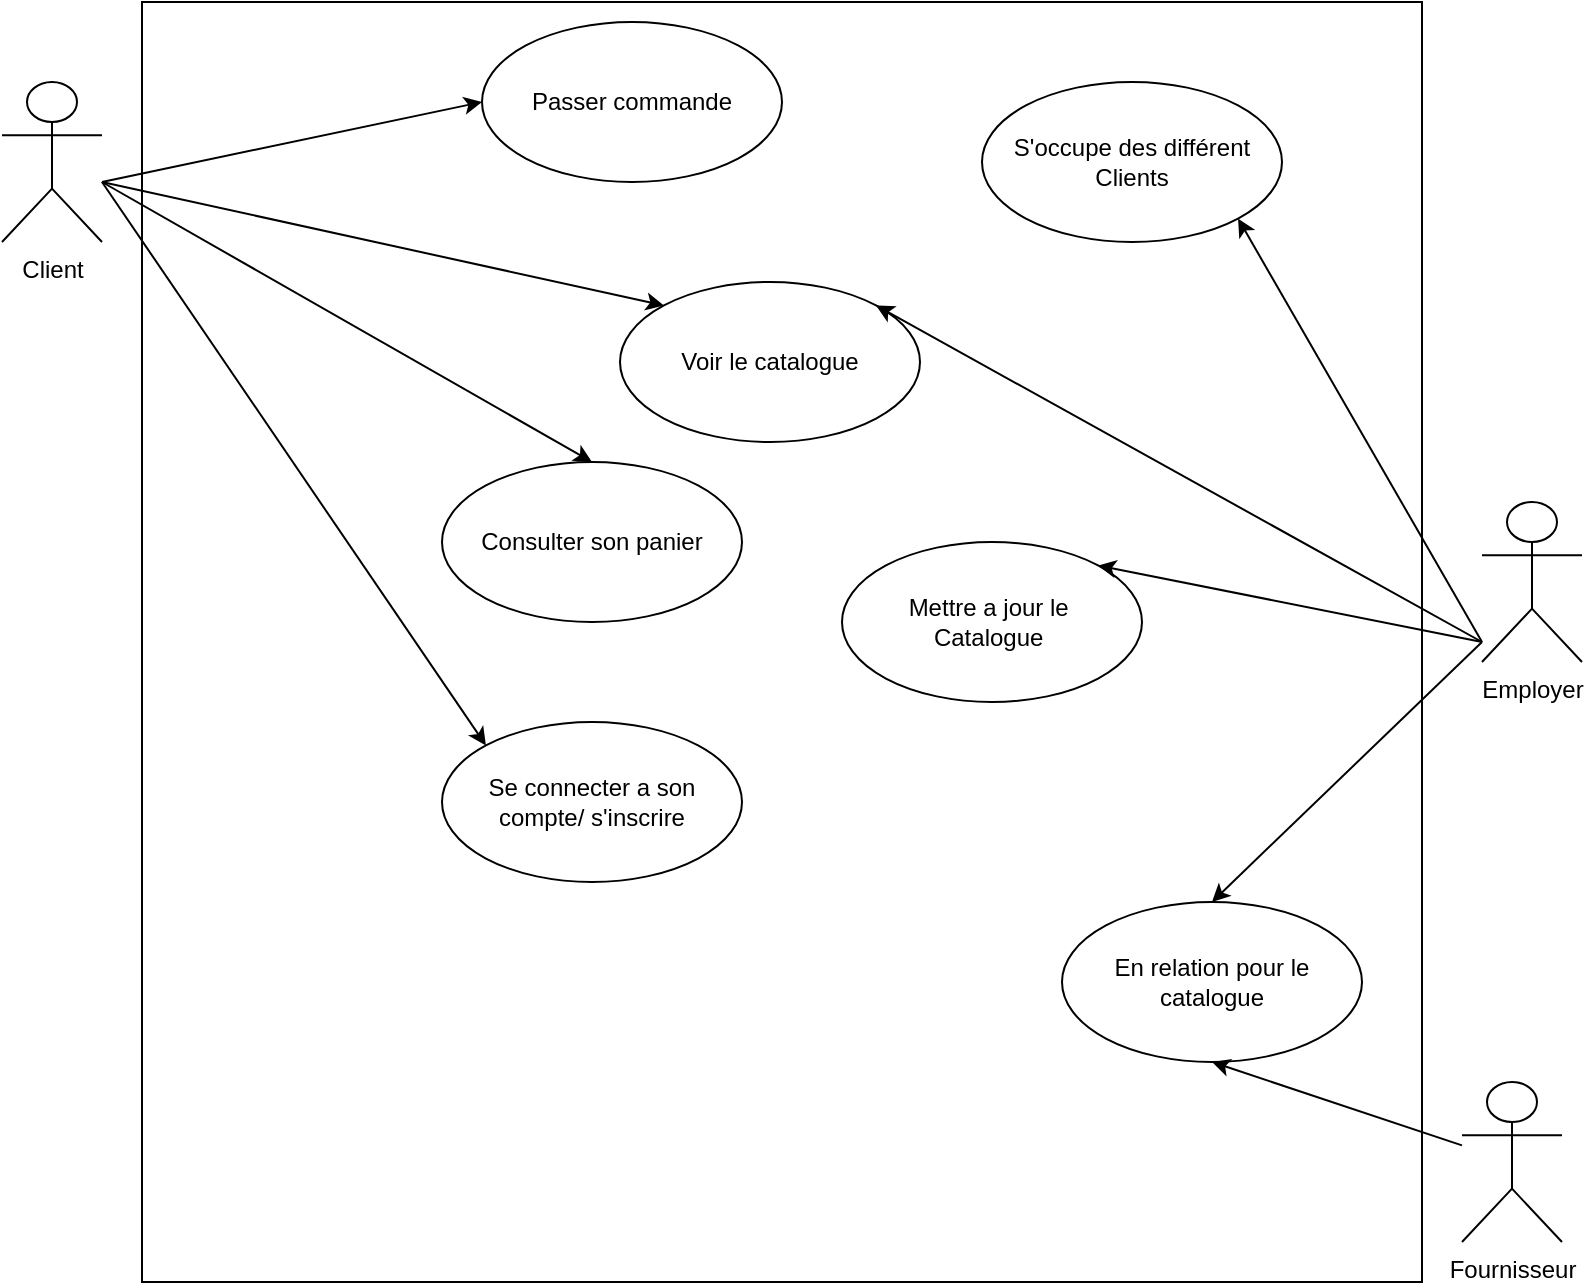 <mxfile version="21.0.8" type="device" pages="2"><diagram name="diagrammeCasUtilisation" id="7YL-2INxRYrqN-UzRQrR"><mxGraphModel dx="1364" dy="807" grid="1" gridSize="10" guides="1" tooltips="1" connect="1" arrows="1" fold="1" page="1" pageScale="1" pageWidth="827" pageHeight="1169" math="0" shadow="0"><root><mxCell id="0"/><mxCell id="1" parent="0"/><mxCell id="HLQZG6jeQHOVHEbx75u4-1" value="Client&lt;br&gt;" style="shape=umlActor;verticalLabelPosition=bottom;verticalAlign=top;html=1;outlineConnect=0;" vertex="1" parent="1"><mxGeometry x="30" y="70" width="50" height="80" as="geometry"/></mxCell><mxCell id="HLQZG6jeQHOVHEbx75u4-2" value="Employer&lt;br&gt;" style="shape=umlActor;verticalLabelPosition=bottom;verticalAlign=top;html=1;outlineConnect=0;" vertex="1" parent="1"><mxGeometry x="770" y="280" width="50" height="80" as="geometry"/></mxCell><mxCell id="HLQZG6jeQHOVHEbx75u4-3" value="" style="whiteSpace=wrap;html=1;aspect=fixed;" vertex="1" parent="1"><mxGeometry x="100" y="30" width="640" height="640" as="geometry"/></mxCell><mxCell id="HLQZG6jeQHOVHEbx75u4-4" value="Mettre a jour le&amp;nbsp;&lt;br&gt;Catalogue&amp;nbsp;" style="ellipse;whiteSpace=wrap;html=1;" vertex="1" parent="1"><mxGeometry x="450" y="300" width="150" height="80" as="geometry"/></mxCell><mxCell id="HLQZG6jeQHOVHEbx75u4-5" value="" style="endArrow=classic;html=1;rounded=0;entryX=1;entryY=0;entryDx=0;entryDy=0;" edge="1" parent="1" target="HLQZG6jeQHOVHEbx75u4-4"><mxGeometry width="50" height="50" relative="1" as="geometry"><mxPoint x="770" y="350" as="sourcePoint"/><mxPoint x="440" y="380" as="targetPoint"/></mxGeometry></mxCell><mxCell id="HLQZG6jeQHOVHEbx75u4-7" value="S'occupe des différent Clients" style="ellipse;whiteSpace=wrap;html=1;" vertex="1" parent="1"><mxGeometry x="520" y="70" width="150" height="80" as="geometry"/></mxCell><mxCell id="HLQZG6jeQHOVHEbx75u4-8" value="" style="endArrow=classic;html=1;rounded=0;entryX=1;entryY=1;entryDx=0;entryDy=0;" edge="1" parent="1" target="HLQZG6jeQHOVHEbx75u4-7"><mxGeometry width="50" height="50" relative="1" as="geometry"><mxPoint x="770" y="350" as="sourcePoint"/><mxPoint x="440" y="380" as="targetPoint"/></mxGeometry></mxCell><mxCell id="HLQZG6jeQHOVHEbx75u4-10" value="Voir le catalogue" style="ellipse;whiteSpace=wrap;html=1;" vertex="1" parent="1"><mxGeometry x="339" y="170" width="150" height="80" as="geometry"/></mxCell><mxCell id="HLQZG6jeQHOVHEbx75u4-11" value="" style="endArrow=classic;html=1;rounded=0;entryX=0;entryY=0;entryDx=0;entryDy=0;" edge="1" parent="1" target="HLQZG6jeQHOVHEbx75u4-10"><mxGeometry width="50" height="50" relative="1" as="geometry"><mxPoint x="80" y="120" as="sourcePoint"/><mxPoint x="440" y="390" as="targetPoint"/></mxGeometry></mxCell><mxCell id="HLQZG6jeQHOVHEbx75u4-12" value="" style="endArrow=classic;html=1;rounded=0;entryX=1;entryY=0;entryDx=0;entryDy=0;" edge="1" parent="1" target="HLQZG6jeQHOVHEbx75u4-10"><mxGeometry width="50" height="50" relative="1" as="geometry"><mxPoint x="770" y="350" as="sourcePoint"/><mxPoint x="440" y="390" as="targetPoint"/></mxGeometry></mxCell><mxCell id="HLQZG6jeQHOVHEbx75u4-13" value="Consulter son panier" style="ellipse;whiteSpace=wrap;html=1;" vertex="1" parent="1"><mxGeometry x="250" y="260" width="150" height="80" as="geometry"/></mxCell><mxCell id="HLQZG6jeQHOVHEbx75u4-14" value="" style="endArrow=classic;html=1;rounded=0;entryX=0.5;entryY=0;entryDx=0;entryDy=0;" edge="1" parent="1" target="HLQZG6jeQHOVHEbx75u4-13"><mxGeometry width="50" height="50" relative="1" as="geometry"><mxPoint x="80" y="120" as="sourcePoint"/><mxPoint x="440" y="270" as="targetPoint"/></mxGeometry></mxCell><mxCell id="HLQZG6jeQHOVHEbx75u4-15" value="Passer commande" style="ellipse;whiteSpace=wrap;html=1;" vertex="1" parent="1"><mxGeometry x="270" y="40" width="150" height="80" as="geometry"/></mxCell><mxCell id="HLQZG6jeQHOVHEbx75u4-16" value="" style="endArrow=classic;html=1;rounded=0;entryX=0;entryY=0.5;entryDx=0;entryDy=0;" edge="1" parent="1" target="HLQZG6jeQHOVHEbx75u4-15"><mxGeometry width="50" height="50" relative="1" as="geometry"><mxPoint x="80" y="120" as="sourcePoint"/><mxPoint x="440" y="270" as="targetPoint"/></mxGeometry></mxCell><mxCell id="HLQZG6jeQHOVHEbx75u4-17" value="Se connecter a son compte/ s'inscrire" style="ellipse;whiteSpace=wrap;html=1;" vertex="1" parent="1"><mxGeometry x="250" y="390" width="150" height="80" as="geometry"/></mxCell><mxCell id="HLQZG6jeQHOVHEbx75u4-18" value="" style="endArrow=classic;html=1;rounded=0;entryX=0;entryY=0;entryDx=0;entryDy=0;" edge="1" parent="1" target="HLQZG6jeQHOVHEbx75u4-17"><mxGeometry width="50" height="50" relative="1" as="geometry"><mxPoint x="80" y="120" as="sourcePoint"/><mxPoint x="440" y="260" as="targetPoint"/></mxGeometry></mxCell><mxCell id="HLQZG6jeQHOVHEbx75u4-21" value="Fournisseur" style="shape=umlActor;verticalLabelPosition=bottom;verticalAlign=top;html=1;outlineConnect=0;" vertex="1" parent="1"><mxGeometry x="760" y="570" width="50" height="80" as="geometry"/></mxCell><mxCell id="HLQZG6jeQHOVHEbx75u4-22" value="En relation pour le catalogue" style="ellipse;whiteSpace=wrap;html=1;" vertex="1" parent="1"><mxGeometry x="560" y="480" width="150" height="80" as="geometry"/></mxCell><mxCell id="HLQZG6jeQHOVHEbx75u4-23" value="" style="endArrow=classic;html=1;rounded=0;entryX=0.5;entryY=1;entryDx=0;entryDy=0;" edge="1" parent="1" source="HLQZG6jeQHOVHEbx75u4-21" target="HLQZG6jeQHOVHEbx75u4-22"><mxGeometry width="50" height="50" relative="1" as="geometry"><mxPoint x="390" y="560" as="sourcePoint"/><mxPoint x="440" y="510" as="targetPoint"/></mxGeometry></mxCell><mxCell id="HLQZG6jeQHOVHEbx75u4-24" value="" style="endArrow=classic;html=1;rounded=0;entryX=0.5;entryY=0;entryDx=0;entryDy=0;" edge="1" parent="1" target="HLQZG6jeQHOVHEbx75u4-22"><mxGeometry width="50" height="50" relative="1" as="geometry"><mxPoint x="770" y="350" as="sourcePoint"/><mxPoint x="440" y="510" as="targetPoint"/></mxGeometry></mxCell></root></mxGraphModel></diagram><diagram id="fQSaHoYNGmre6yYlFoZQ" name="diagrammeSequence"><mxGraphModel dx="1605" dy="949" grid="1" gridSize="10" guides="1" tooltips="1" connect="1" arrows="1" fold="1" page="1" pageScale="1" pageWidth="827" pageHeight="1169" math="0" shadow="0"><root><mxCell id="0"/><mxCell id="1" parent="0"/><mxCell id="Fxoytd9ydMWABuIGu68k-1" value="" style="endArrow=none;html=1;rounded=0;" edge="1" parent="1"><mxGeometry width="50" height="50" relative="1" as="geometry"><mxPoint x="120" y="880" as="sourcePoint"/><mxPoint x="120" y="120" as="targetPoint"/></mxGeometry></mxCell><mxCell id="Fxoytd9ydMWABuIGu68k-2" value="" style="endArrow=none;html=1;rounded=0;" edge="1" parent="1"><mxGeometry width="50" height="50" relative="1" as="geometry"><mxPoint x="720" y="880" as="sourcePoint"/><mxPoint x="720" y="120" as="targetPoint"/></mxGeometry></mxCell><mxCell id="Fxoytd9ydMWABuIGu68k-3" value="Client&lt;br&gt;" style="shape=umlActor;verticalLabelPosition=bottom;verticalAlign=top;html=1;outlineConnect=0;" vertex="1" parent="1"><mxGeometry x="100" y="30" width="40" height="70" as="geometry"/></mxCell><mxCell id="Fxoytd9ydMWABuIGu68k-5" value="Systeme" style="rounded=0;whiteSpace=wrap;html=1;" vertex="1" parent="1"><mxGeometry x="660" y="60" width="120" height="60" as="geometry"/></mxCell><mxCell id="Fxoytd9ydMWABuIGu68k-6" value="" style="endArrow=classic;html=1;rounded=0;" edge="1" parent="1"><mxGeometry width="50" height="50" relative="1" as="geometry"><mxPoint x="120" y="160" as="sourcePoint"/><mxPoint x="720" y="160" as="targetPoint"/></mxGeometry></mxCell><mxCell id="Fxoytd9ydMWABuIGu68k-8" value="1: Clique sur la catégorie choisis" style="edgeLabel;html=1;align=center;verticalAlign=middle;resizable=0;points=[];" vertex="1" connectable="0" parent="Fxoytd9ydMWABuIGu68k-6"><mxGeometry x="-0.133" y="-1" relative="1" as="geometry"><mxPoint y="-11" as="offset"/></mxGeometry></mxCell><mxCell id="Fxoytd9ydMWABuIGu68k-7" value="" style="endArrow=classic;html=1;rounded=0;" edge="1" parent="1"><mxGeometry width="50" height="50" relative="1" as="geometry"><mxPoint x="720" y="200" as="sourcePoint"/><mxPoint x="120" y="200" as="targetPoint"/></mxGeometry></mxCell><mxCell id="Fxoytd9ydMWABuIGu68k-9" value="2: Affiche en déroulant l'intégriter de la categorie" style="edgeLabel;html=1;align=center;verticalAlign=middle;resizable=0;points=[];" vertex="1" connectable="0" parent="Fxoytd9ydMWABuIGu68k-7"><mxGeometry x="0.267" y="-3" relative="1" as="geometry"><mxPoint x="50" y="-7" as="offset"/></mxGeometry></mxCell><mxCell id="Fxoytd9ydMWABuIGu68k-10" value="" style="endArrow=classic;html=1;rounded=0;" edge="1" parent="1"><mxGeometry width="50" height="50" relative="1" as="geometry"><mxPoint x="120" y="240" as="sourcePoint"/><mxPoint x="720" y="240" as="targetPoint"/></mxGeometry></mxCell><mxCell id="Fxoytd9ydMWABuIGu68k-11" value="3: Choisi sa sous categorie" style="edgeLabel;html=1;align=center;verticalAlign=middle;resizable=0;points=[];" vertex="1" connectable="0" parent="Fxoytd9ydMWABuIGu68k-10"><mxGeometry x="-0.117" y="4" relative="1" as="geometry"><mxPoint x="-5" y="-6" as="offset"/></mxGeometry></mxCell><mxCell id="Fxoytd9ydMWABuIGu68k-12" value="" style="endArrow=classic;html=1;rounded=0;" edge="1" parent="1"><mxGeometry width="50" height="50" relative="1" as="geometry"><mxPoint x="720" y="280" as="sourcePoint"/><mxPoint x="120" y="280" as="targetPoint"/></mxGeometry></mxCell><mxCell id="Fxoytd9ydMWABuIGu68k-14" value="4: Affiche le contenue de la sous categorie" style="edgeLabel;html=1;align=center;verticalAlign=middle;resizable=0;points=[];" vertex="1" connectable="0" parent="Fxoytd9ydMWABuIGu68k-12"><mxGeometry x="0.107" y="3" relative="1" as="geometry"><mxPoint x="-18" y="-13" as="offset"/></mxGeometry></mxCell><mxCell id="Fxoytd9ydMWABuIGu68k-15" value="" style="endArrow=classic;html=1;rounded=0;" edge="1" parent="1"><mxGeometry width="50" height="50" relative="1" as="geometry"><mxPoint x="120" y="320" as="sourcePoint"/><mxPoint x="720" y="320" as="targetPoint"/></mxGeometry></mxCell><mxCell id="Fxoytd9ydMWABuIGu68k-16" value="5a: Selectionne un article" style="edgeLabel;html=1;align=center;verticalAlign=middle;resizable=0;points=[];" vertex="1" connectable="0" parent="Fxoytd9ydMWABuIGu68k-15"><mxGeometry x="-0.117" y="4" relative="1" as="geometry"><mxPoint x="-5" y="-6" as="offset"/></mxGeometry></mxCell><mxCell id="Fxoytd9ydMWABuIGu68k-17" value="" style="endArrow=classic;html=1;rounded=0;" edge="1" parent="1"><mxGeometry width="50" height="50" relative="1" as="geometry"><mxPoint x="720" y="400" as="sourcePoint"/><mxPoint x="120" y="400" as="targetPoint"/></mxGeometry></mxCell><mxCell id="Fxoytd9ydMWABuIGu68k-18" value="6a: Affiche la fiche de détails de l'article" style="edgeLabel;html=1;align=center;verticalAlign=middle;resizable=0;points=[];" vertex="1" connectable="0" parent="Fxoytd9ydMWABuIGu68k-17"><mxGeometry x="0.107" y="3" relative="1" as="geometry"><mxPoint x="-18" y="-13" as="offset"/></mxGeometry></mxCell><mxCell id="Fxoytd9ydMWABuIGu68k-19" value="" style="endArrow=classic;html=1;rounded=0;" edge="1" parent="1"><mxGeometry width="50" height="50" relative="1" as="geometry"><mxPoint x="120" y="360" as="sourcePoint"/><mxPoint x="720" y="360" as="targetPoint"/></mxGeometry></mxCell><mxCell id="Fxoytd9ydMWABuIGu68k-20" value="5b: Clique sur l'ajout rapide au panier" style="edgeLabel;html=1;align=center;verticalAlign=middle;resizable=0;points=[];" vertex="1" connectable="0" parent="Fxoytd9ydMWABuIGu68k-19"><mxGeometry x="-0.117" y="4" relative="1" as="geometry"><mxPoint x="-5" y="-6" as="offset"/></mxGeometry></mxCell><mxCell id="Fxoytd9ydMWABuIGu68k-22" value="" style="endArrow=classic;html=1;rounded=0;" edge="1" parent="1"><mxGeometry width="50" height="50" relative="1" as="geometry"><mxPoint x="720" y="440" as="sourcePoint"/><mxPoint x="120" y="440" as="targetPoint"/></mxGeometry></mxCell><mxCell id="Fxoytd9ydMWABuIGu68k-23" value="6b: Affiche une petite pop-up&amp;nbsp; de validation" style="edgeLabel;html=1;align=center;verticalAlign=middle;resizable=0;points=[];" vertex="1" connectable="0" parent="Fxoytd9ydMWABuIGu68k-22"><mxGeometry x="0.107" y="3" relative="1" as="geometry"><mxPoint x="-18" y="-13" as="offset"/></mxGeometry></mxCell><mxCell id="Fxoytd9ydMWABuIGu68k-24" value="" style="endArrow=classic;html=1;rounded=0;" edge="1" parent="1"><mxGeometry width="50" height="50" relative="1" as="geometry"><mxPoint x="120" y="480" as="sourcePoint"/><mxPoint x="720" y="480" as="targetPoint"/></mxGeometry></mxCell><mxCell id="Fxoytd9ydMWABuIGu68k-25" value="7: Clique sur le panier&amp;nbsp;" style="edgeLabel;html=1;align=center;verticalAlign=middle;resizable=0;points=[];" vertex="1" connectable="0" parent="Fxoytd9ydMWABuIGu68k-24"><mxGeometry x="-0.117" y="4" relative="1" as="geometry"><mxPoint x="-5" y="-6" as="offset"/></mxGeometry></mxCell><mxCell id="EUd6gNKHl2vyJr3b9Pkg-2" value="" style="endArrow=classic;html=1;rounded=0;" edge="1" parent="1"><mxGeometry width="50" height="50" relative="1" as="geometry"><mxPoint x="720" y="520" as="sourcePoint"/><mxPoint x="120" y="520" as="targetPoint"/></mxGeometry></mxCell><mxCell id="EUd6gNKHl2vyJr3b9Pkg-3" value="8: Affiche la page du panier du client" style="edgeLabel;html=1;align=center;verticalAlign=middle;resizable=0;points=[];" vertex="1" connectable="0" parent="EUd6gNKHl2vyJr3b9Pkg-2"><mxGeometry x="0.107" y="3" relative="1" as="geometry"><mxPoint x="-18" y="-13" as="offset"/></mxGeometry></mxCell><mxCell id="EUd6gNKHl2vyJr3b9Pkg-4" value="" style="endArrow=classic;html=1;rounded=0;" edge="1" parent="1"><mxGeometry width="50" height="50" relative="1" as="geometry"><mxPoint x="120" y="560" as="sourcePoint"/><mxPoint x="720" y="560" as="targetPoint"/></mxGeometry></mxCell><mxCell id="EUd6gNKHl2vyJr3b9Pkg-5" value="9: clique sur le bouton valider commande" style="edgeLabel;html=1;align=center;verticalAlign=middle;resizable=0;points=[];" vertex="1" connectable="0" parent="EUd6gNKHl2vyJr3b9Pkg-4"><mxGeometry x="-0.117" y="4" relative="1" as="geometry"><mxPoint x="-5" y="-6" as="offset"/></mxGeometry></mxCell><mxCell id="EUd6gNKHl2vyJr3b9Pkg-6" value="" style="endArrow=classic;html=1;rounded=0;" edge="1" parent="1"><mxGeometry width="50" height="50" relative="1" as="geometry"><mxPoint x="720" y="600" as="sourcePoint"/><mxPoint x="120" y="600" as="targetPoint"/></mxGeometry></mxCell><mxCell id="EUd6gNKHl2vyJr3b9Pkg-7" value="10: Affiche la page de renseignement a remplir par le client" style="edgeLabel;html=1;align=center;verticalAlign=middle;resizable=0;points=[];" vertex="1" connectable="0" parent="EUd6gNKHl2vyJr3b9Pkg-6"><mxGeometry x="0.107" y="3" relative="1" as="geometry"><mxPoint x="-18" y="-13" as="offset"/></mxGeometry></mxCell><mxCell id="EUd6gNKHl2vyJr3b9Pkg-8" value="" style="endArrow=classic;html=1;rounded=0;" edge="1" parent="1"><mxGeometry width="50" height="50" relative="1" as="geometry"><mxPoint x="120" y="640" as="sourcePoint"/><mxPoint x="720" y="640" as="targetPoint"/></mxGeometry></mxCell><mxCell id="EUd6gNKHl2vyJr3b9Pkg-9" value="11: Remplis les information demander&amp;nbsp; et les valides" style="edgeLabel;html=1;align=center;verticalAlign=middle;resizable=0;points=[];" vertex="1" connectable="0" parent="EUd6gNKHl2vyJr3b9Pkg-8"><mxGeometry x="-0.117" y="4" relative="1" as="geometry"><mxPoint x="-5" y="-6" as="offset"/></mxGeometry></mxCell><mxCell id="EUd6gNKHl2vyJr3b9Pkg-10" value="" style="endArrow=classic;html=1;rounded=0;" edge="1" parent="1"><mxGeometry width="50" height="50" relative="1" as="geometry"><mxPoint x="720" y="720" as="sourcePoint"/><mxPoint x="120" y="720" as="targetPoint"/></mxGeometry></mxCell><mxCell id="EUd6gNKHl2vyJr3b9Pkg-11" value="12: Valide les infromation puis affiche la fenetre des moyen de payement" style="edgeLabel;html=1;align=center;verticalAlign=middle;resizable=0;points=[];" vertex="1" connectable="0" parent="EUd6gNKHl2vyJr3b9Pkg-10"><mxGeometry x="0.107" y="3" relative="1" as="geometry"><mxPoint x="-18" y="-13" as="offset"/></mxGeometry></mxCell><mxCell id="EUd6gNKHl2vyJr3b9Pkg-12" value="" style="endArrow=classic;html=1;rounded=0;" edge="1" parent="1"><mxGeometry width="50" height="50" relative="1" as="geometry"><mxPoint x="120" y="760" as="sourcePoint"/><mxPoint x="720" y="760" as="targetPoint"/></mxGeometry></mxCell><mxCell id="EUd6gNKHl2vyJr3b9Pkg-13" value="13: Remplis le moyen de payement et valide" style="edgeLabel;html=1;align=center;verticalAlign=middle;resizable=0;points=[];" vertex="1" connectable="0" parent="EUd6gNKHl2vyJr3b9Pkg-12"><mxGeometry x="-0.117" y="4" relative="1" as="geometry"><mxPoint x="-5" y="-6" as="offset"/></mxGeometry></mxCell><mxCell id="EUd6gNKHl2vyJr3b9Pkg-14" value="" style="endArrow=classic;html=1;rounded=0;" edge="1" parent="1"><mxGeometry width="50" height="50" relative="1" as="geometry"><mxPoint x="720" y="640" as="sourcePoint"/><mxPoint x="720" y="720" as="targetPoint"/><Array as="points"><mxPoint x="800" y="640"/><mxPoint x="800" y="720"/></Array></mxGeometry></mxCell><mxCell id="EUd6gNKHl2vyJr3b9Pkg-15" value="Verifie les information" style="text;html=1;align=center;verticalAlign=middle;resizable=0;points=[];autosize=1;strokeColor=none;fillColor=none;" vertex="1" parent="1"><mxGeometry x="710" y="610" width="140" height="30" as="geometry"/></mxCell><mxCell id="EUd6gNKHl2vyJr3b9Pkg-16" value="" style="endArrow=classic;html=1;rounded=0;" edge="1" parent="1"><mxGeometry width="50" height="50" relative="1" as="geometry"><mxPoint x="720" y="760" as="sourcePoint"/><mxPoint x="720" y="840" as="targetPoint"/><Array as="points"><mxPoint x="800" y="760"/><mxPoint x="800" y="840"/></Array></mxGeometry></mxCell><mxCell id="EUd6gNKHl2vyJr3b9Pkg-17" value="Verifie les information" style="text;html=1;align=center;verticalAlign=middle;resizable=0;points=[];autosize=1;strokeColor=none;fillColor=none;" vertex="1" parent="1"><mxGeometry x="720" y="730" width="140" height="30" as="geometry"/></mxCell><mxCell id="EUd6gNKHl2vyJr3b9Pkg-18" value="" style="endArrow=classic;html=1;rounded=0;" edge="1" parent="1"><mxGeometry width="50" height="50" relative="1" as="geometry"><mxPoint x="720" y="840" as="sourcePoint"/><mxPoint x="120" y="840" as="targetPoint"/></mxGeometry></mxCell><mxCell id="EUd6gNKHl2vyJr3b9Pkg-19" value="13: Valide le payement" style="edgeLabel;html=1;align=center;verticalAlign=middle;resizable=0;points=[];" vertex="1" connectable="0" parent="EUd6gNKHl2vyJr3b9Pkg-18"><mxGeometry x="0.107" y="3" relative="1" as="geometry"><mxPoint x="-18" y="-13" as="offset"/></mxGeometry></mxCell></root></mxGraphModel></diagram></mxfile>